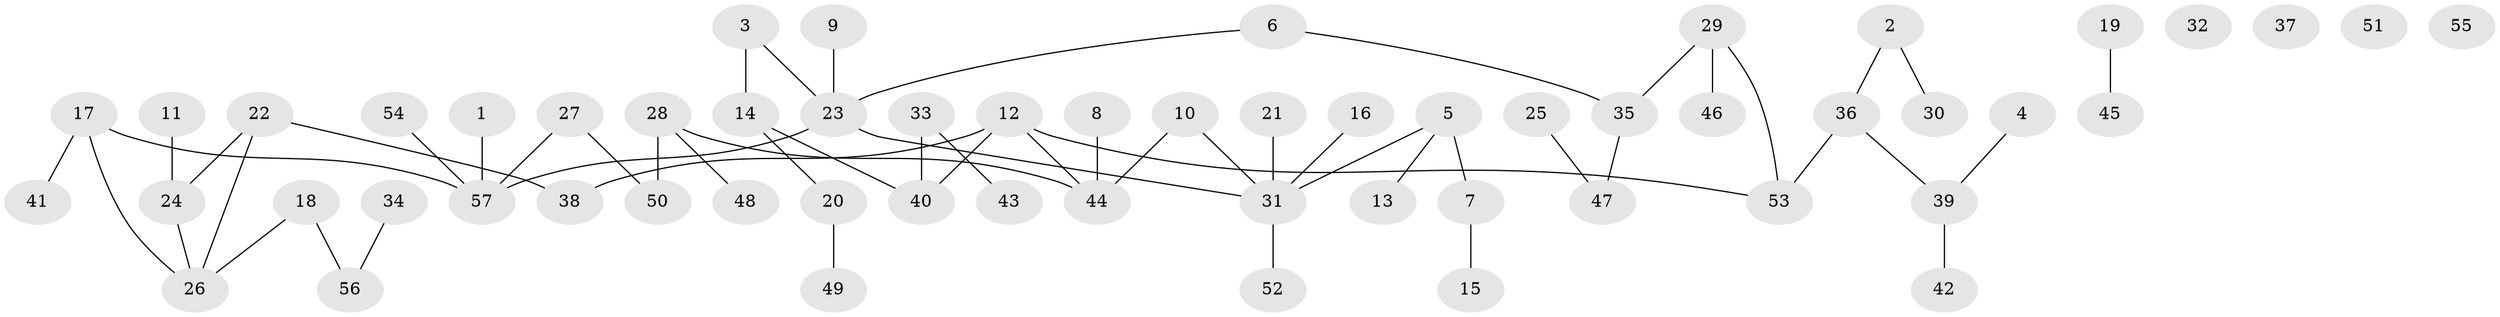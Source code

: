 // Generated by graph-tools (version 1.1) at 2025/25/03/09/25 03:25:20]
// undirected, 57 vertices, 56 edges
graph export_dot {
graph [start="1"]
  node [color=gray90,style=filled];
  1;
  2;
  3;
  4;
  5;
  6;
  7;
  8;
  9;
  10;
  11;
  12;
  13;
  14;
  15;
  16;
  17;
  18;
  19;
  20;
  21;
  22;
  23;
  24;
  25;
  26;
  27;
  28;
  29;
  30;
  31;
  32;
  33;
  34;
  35;
  36;
  37;
  38;
  39;
  40;
  41;
  42;
  43;
  44;
  45;
  46;
  47;
  48;
  49;
  50;
  51;
  52;
  53;
  54;
  55;
  56;
  57;
  1 -- 57;
  2 -- 30;
  2 -- 36;
  3 -- 14;
  3 -- 23;
  4 -- 39;
  5 -- 7;
  5 -- 13;
  5 -- 31;
  6 -- 23;
  6 -- 35;
  7 -- 15;
  8 -- 44;
  9 -- 23;
  10 -- 31;
  10 -- 44;
  11 -- 24;
  12 -- 38;
  12 -- 40;
  12 -- 44;
  12 -- 53;
  14 -- 20;
  14 -- 40;
  16 -- 31;
  17 -- 26;
  17 -- 41;
  17 -- 57;
  18 -- 26;
  18 -- 56;
  19 -- 45;
  20 -- 49;
  21 -- 31;
  22 -- 24;
  22 -- 26;
  22 -- 38;
  23 -- 31;
  23 -- 57;
  24 -- 26;
  25 -- 47;
  27 -- 50;
  27 -- 57;
  28 -- 44;
  28 -- 48;
  28 -- 50;
  29 -- 35;
  29 -- 46;
  29 -- 53;
  31 -- 52;
  33 -- 40;
  33 -- 43;
  34 -- 56;
  35 -- 47;
  36 -- 39;
  36 -- 53;
  39 -- 42;
  54 -- 57;
}
